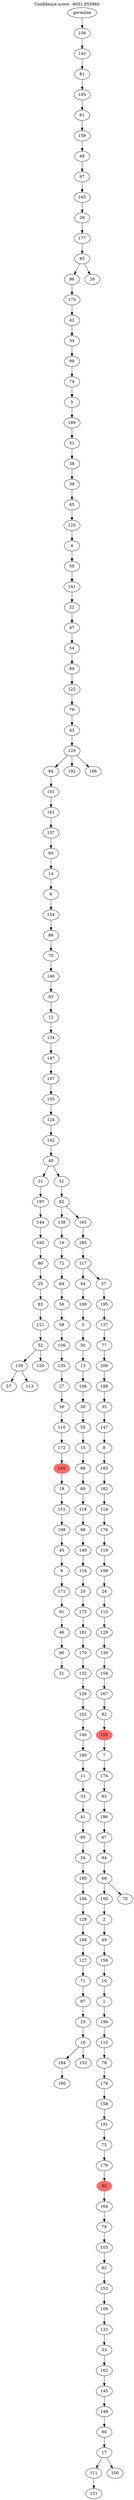 digraph g {
	"198" -> "199";
	"199" [label="57"];
	"198" -> "200";
	"200" [label="113"];
	"197" -> "198";
	"198" [label="139"];
	"197" -> "201";
	"201" [label="120"];
	"196" -> "197";
	"197" [label="52"];
	"195" -> "196";
	"196" [label="121"];
	"194" -> "195";
	"195" [label="83"];
	"193" -> "194";
	"194" [label="25"];
	"192" -> "193";
	"193" [label="80"];
	"191" -> "192";
	"192" [label="193"];
	"190" -> "191";
	"191" [label="144"];
	"189" -> "190";
	"190" [label="197"];
	"187" -> "188";
	"188" [label="21"];
	"186" -> "187";
	"187" [label="66"];
	"185" -> "186";
	"186" [label="46"];
	"184" -> "185";
	"185" [label="91"];
	"183" -> "184";
	"184" [label="171"];
	"182" -> "183";
	"183" [label="9"];
	"181" -> "182";
	"182" [label="45"];
	"180" -> "181";
	"181" [label="198"];
	"179" -> "180";
	"180" [label="151"];
	"178" -> "179";
	"179" [label="18"];
	"177" -> "178";
	"178" [color=indianred1, style=filled, label="155"];
	"176" -> "177";
	"177" [label="172"];
	"175" -> "176";
	"176" [label="110"];
	"174" -> "175";
	"175" [label="36"];
	"173" -> "174";
	"174" [label="27"];
	"172" -> "173";
	"173" [label="135"];
	"171" -> "172";
	"172" [label="136"];
	"170" -> "171";
	"171" [label="58"];
	"169" -> "170";
	"170" [label="56"];
	"168" -> "169";
	"169" [label="64"];
	"167" -> "168";
	"168" [label="72"];
	"166" -> "167";
	"167" [label="19"];
	"163" -> "164";
	"164" [label="160"];
	"162" -> "163";
	"163" [label="184"];
	"162" -> "165";
	"165" [label="152"];
	"161" -> "162";
	"162" [label="16"];
	"160" -> "161";
	"161" [label="23"];
	"159" -> "160";
	"160" [label="87"];
	"158" -> "159";
	"159" [label="71"];
	"157" -> "158";
	"158" [label="127"];
	"156" -> "157";
	"157" [label="168"];
	"155" -> "156";
	"156" [label="128"];
	"154" -> "155";
	"155" [label="194"];
	"153" -> "154";
	"154" [label="180"];
	"152" -> "153";
	"153" [label="26"];
	"151" -> "152";
	"152" [label="95"];
	"150" -> "151";
	"151" [label="41"];
	"149" -> "150";
	"150" [label="33"];
	"148" -> "149";
	"149" [label="11"];
	"147" -> "148";
	"148" [label="190"];
	"146" -> "147";
	"147" [label="140"];
	"145" -> "146";
	"146" [label="102"];
	"144" -> "145";
	"145" [label="126"];
	"143" -> "144";
	"144" [label="132"];
	"142" -> "143";
	"143" [label="170"];
	"141" -> "142";
	"142" [label="181"];
	"140" -> "141";
	"141" [label="175"];
	"139" -> "140";
	"140" [label="20"];
	"138" -> "139";
	"139" [label="116"];
	"137" -> "138";
	"138" [label="149"];
	"136" -> "137";
	"137" [label="98"];
	"135" -> "136";
	"136" [label="118"];
	"134" -> "135";
	"135" [label="69"];
	"133" -> "134";
	"134" [label="88"];
	"132" -> "133";
	"133" [label="15"];
	"131" -> "132";
	"132" [label="55"];
	"130" -> "131";
	"131" [label="30"];
	"129" -> "130";
	"130" [label="106"];
	"128" -> "129";
	"129" [label="13"];
	"127" -> "128";
	"128" [label="50"];
	"126" -> "127";
	"127" [label="3"];
	"125" -> "126";
	"126" [label="169"];
	"121" -> "122";
	"122" [label="131"];
	"120" -> "121";
	"121" [label="111"];
	"120" -> "123";
	"123" [label="100"];
	"119" -> "120";
	"120" [label="17"];
	"118" -> "119";
	"119" [label="90"];
	"117" -> "118";
	"118" [label="148"];
	"116" -> "117";
	"117" [label="145"];
	"115" -> "116";
	"116" [label="162"];
	"114" -> "115";
	"115" [label="53"];
	"113" -> "114";
	"114" [label="133"];
	"112" -> "113";
	"113" [label="109"];
	"111" -> "112";
	"112" [label="153"];
	"110" -> "111";
	"111" [label="62"];
	"109" -> "110";
	"110" [label="103"];
	"108" -> "109";
	"109" [label="79"];
	"107" -> "108";
	"108" [label="164"];
	"106" -> "107";
	"107" [color=indianred1, style=filled, label="32"];
	"105" -> "106";
	"106" [label="179"];
	"104" -> "105";
	"105" [label="75"];
	"103" -> "104";
	"104" [label="191"];
	"102" -> "103";
	"103" [label="158"];
	"101" -> "102";
	"102" [label="178"];
	"100" -> "101";
	"101" [label="78"];
	"99" -> "100";
	"100" [label="112"];
	"98" -> "99";
	"99" [label="196"];
	"97" -> "98";
	"98" [label="1"];
	"96" -> "97";
	"97" [label="10"];
	"95" -> "96";
	"96" [label="156"];
	"94" -> "95";
	"95" [label="49"];
	"93" -> "94";
	"94" [label="2"];
	"92" -> "93";
	"93" [label="150"];
	"92" -> "124";
	"124" [label="73"];
	"91" -> "92";
	"92" [label="68"];
	"90" -> "91";
	"91" [label="94"];
	"89" -> "90";
	"90" [label="67"];
	"88" -> "89";
	"89" [label="186"];
	"87" -> "88";
	"88" [label="63"];
	"86" -> "87";
	"87" [label="174"];
	"85" -> "86";
	"86" [label="7"];
	"84" -> "85";
	"85" [color=indianred1, style=filled, label="155"];
	"83" -> "84";
	"84" [label="92"];
	"82" -> "83";
	"83" [label="167"];
	"81" -> "82";
	"82" [label="104"];
	"80" -> "81";
	"81" [label="130"];
	"79" -> "80";
	"80" [label="129"];
	"78" -> "79";
	"79" [label="115"];
	"77" -> "78";
	"78" [label="24"];
	"76" -> "77";
	"77" [label="199"];
	"75" -> "76";
	"76" [label="119"];
	"74" -> "75";
	"75" [label="176"];
	"73" -> "74";
	"74" [label="114"];
	"72" -> "73";
	"73" [label="182"];
	"71" -> "72";
	"72" [label="183"];
	"70" -> "71";
	"71" [label="8"];
	"69" -> "70";
	"70" [label="147"];
	"68" -> "69";
	"69" [label="35"];
	"67" -> "68";
	"68" [label="188"];
	"66" -> "67";
	"67" [label="200"];
	"65" -> "66";
	"66" [label="77"];
	"64" -> "65";
	"65" [label="137"];
	"63" -> "64";
	"64" [label="195"];
	"62" -> "63";
	"63" [label="37"];
	"62" -> "125";
	"125" [label="44"];
	"61" -> "62";
	"62" [label="117"];
	"60" -> "61";
	"61" [label="185"];
	"59" -> "60";
	"60" [label="165"];
	"59" -> "166";
	"166" [label="138"];
	"58" -> "59";
	"59" [label="82"];
	"57" -> "58";
	"58" [label="32"];
	"57" -> "189";
	"189" [label="31"];
	"56" -> "57";
	"57" [label="40"];
	"55" -> "56";
	"56" [label="142"];
	"54" -> "55";
	"55" [label="124"];
	"53" -> "54";
	"54" [label="155"];
	"52" -> "53";
	"53" [label="107"];
	"51" -> "52";
	"52" [label="187"];
	"50" -> "51";
	"51" [label="134"];
	"49" -> "50";
	"50" [label="12"];
	"48" -> "49";
	"49" [label="93"];
	"47" -> "48";
	"48" [label="146"];
	"46" -> "47";
	"47" [label="70"];
	"45" -> "46";
	"46" [label="86"];
	"44" -> "45";
	"45" [label="154"];
	"43" -> "44";
	"44" [label="6"];
	"42" -> "43";
	"43" [label="14"];
	"41" -> "42";
	"42" [label="60"];
	"40" -> "41";
	"41" [label="157"];
	"39" -> "40";
	"40" [label="161"];
	"38" -> "39";
	"39" [label="101"];
	"36" -> "37";
	"37" [label="192"];
	"36" -> "38";
	"38" [label="84"];
	"36" -> "202";
	"202" [label="166"];
	"35" -> "36";
	"36" [label="123"];
	"34" -> "35";
	"35" [label="43"];
	"33" -> "34";
	"34" [label="76"];
	"32" -> "33";
	"33" [label="122"];
	"31" -> "32";
	"32" [label="89"];
	"30" -> "31";
	"31" [label="54"];
	"29" -> "30";
	"30" [label="47"];
	"28" -> "29";
	"29" [label="22"];
	"27" -> "28";
	"28" [label="141"];
	"26" -> "27";
	"27" [label="59"];
	"25" -> "26";
	"26" [label="4"];
	"24" -> "25";
	"25" [label="125"];
	"23" -> "24";
	"24" [label="65"];
	"22" -> "23";
	"23" [label="39"];
	"21" -> "22";
	"22" [label="38"];
	"20" -> "21";
	"21" [label="51"];
	"19" -> "20";
	"20" [label="189"];
	"18" -> "19";
	"19" [label="5"];
	"17" -> "18";
	"18" [label="74"];
	"16" -> "17";
	"17" [label="99"];
	"15" -> "16";
	"16" [label="34"];
	"14" -> "15";
	"15" [label="42"];
	"13" -> "14";
	"14" [label="173"];
	"12" -> "13";
	"13" [label="96"];
	"12" -> "203";
	"203" [label="28"];
	"11" -> "12";
	"12" [label="85"];
	"10" -> "11";
	"11" [label="177"];
	"9" -> "10";
	"10" [label="29"];
	"8" -> "9";
	"9" [label="163"];
	"7" -> "8";
	"8" [label="97"];
	"6" -> "7";
	"7" [label="48"];
	"5" -> "6";
	"6" [label="159"];
	"4" -> "5";
	"5" [label="61"];
	"3" -> "4";
	"4" [label="105"];
	"2" -> "3";
	"3" [label="81"];
	"1" -> "2";
	"2" [label="143"];
	"0" -> "1";
	"1" [label="108"];
	"0" [label="germline"];
	labelloc="t";
	label="Confidence score: -8051.853960";
}

